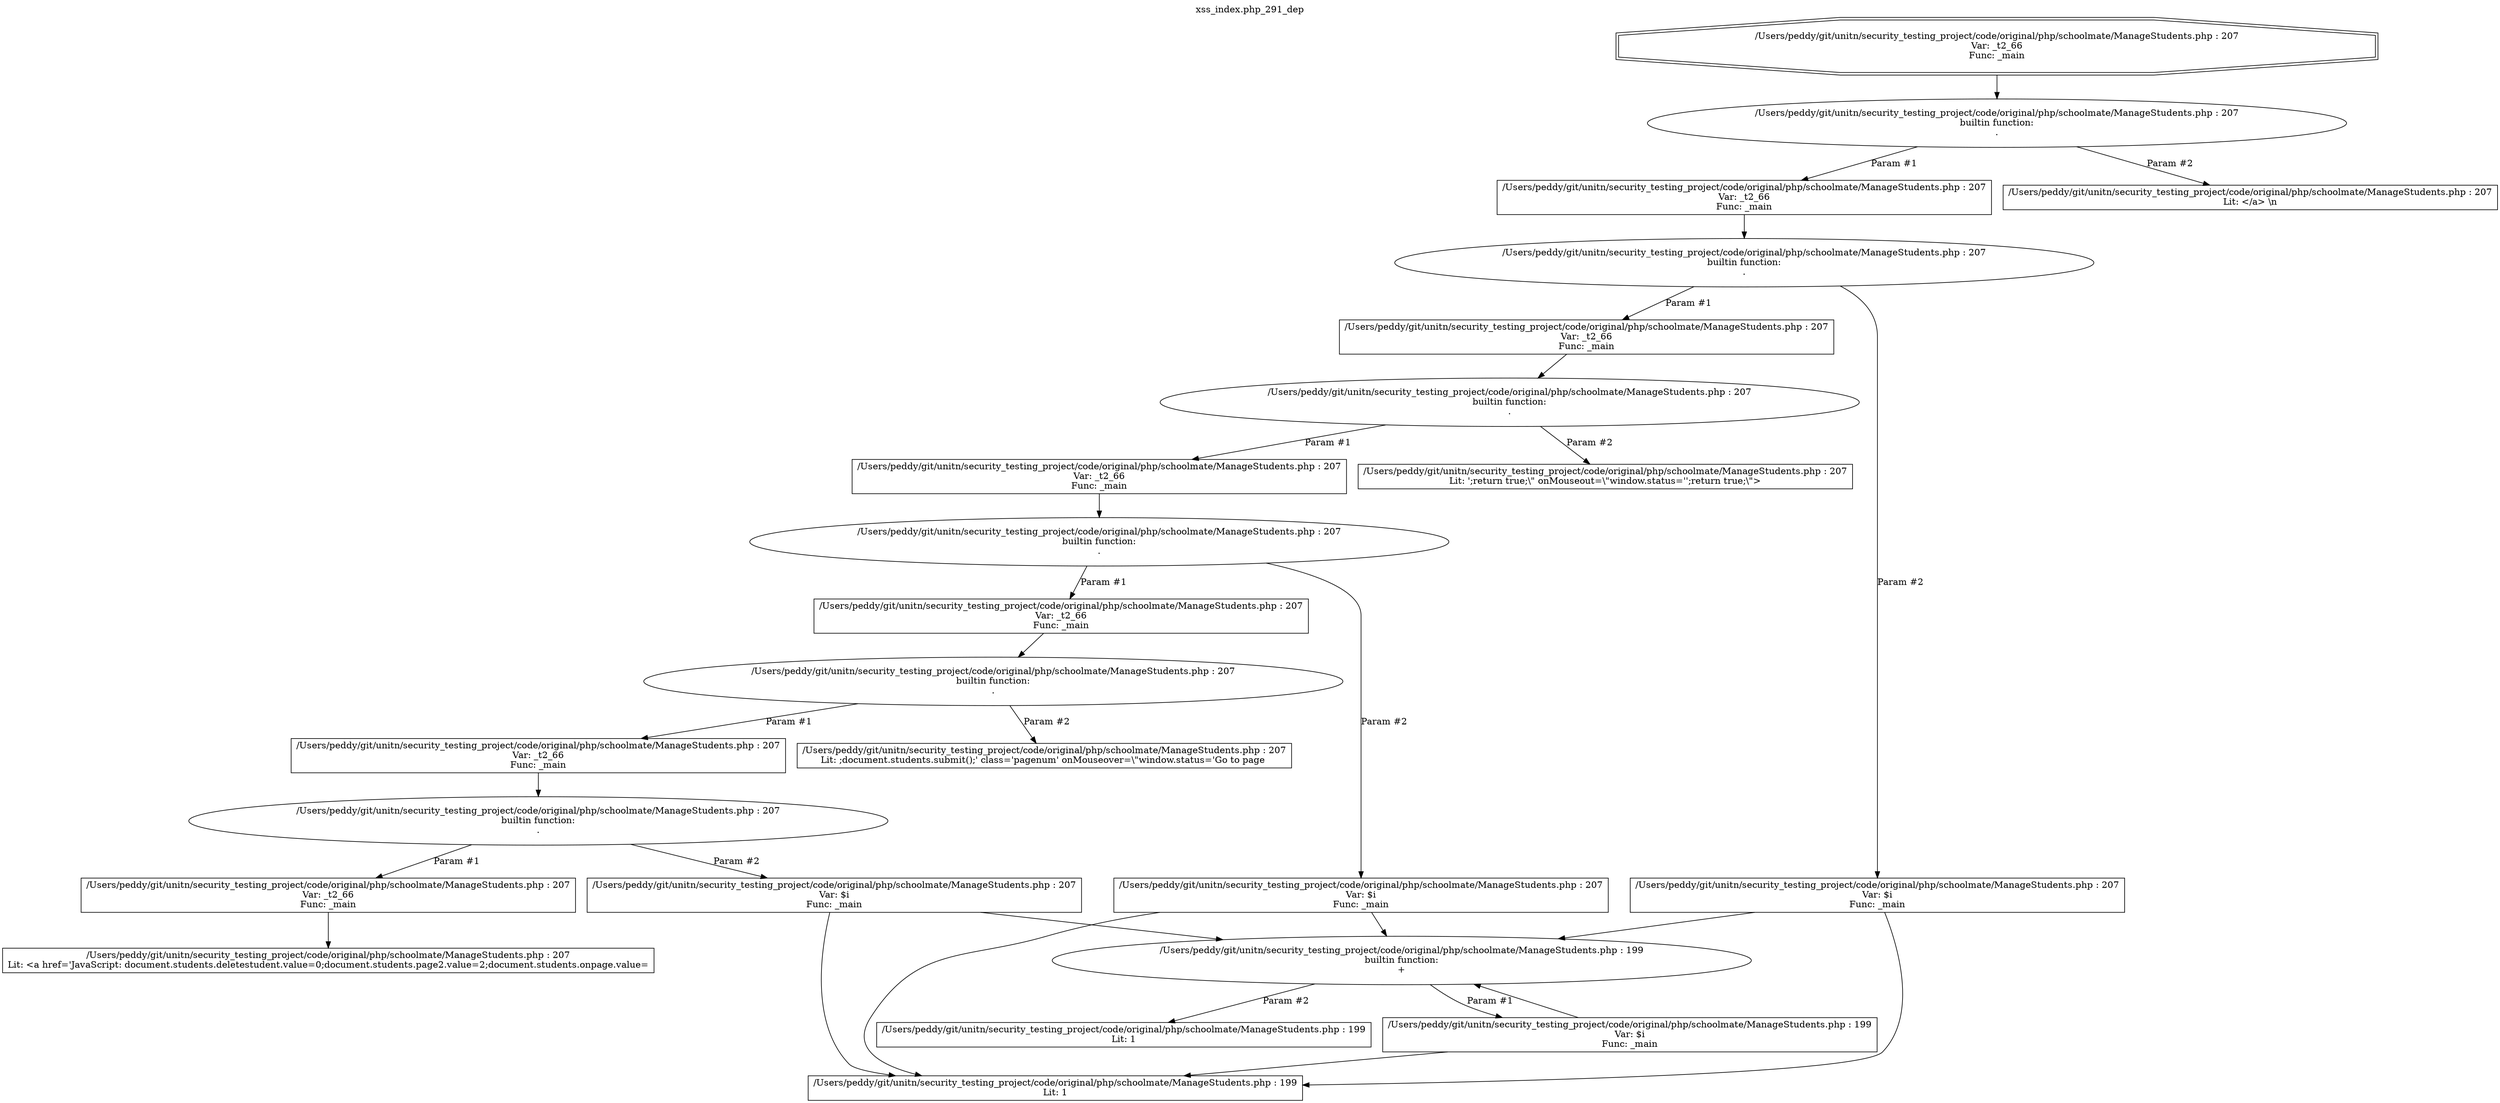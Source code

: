 digraph cfg {
  label="xss_index.php_291_dep";
  labelloc=t;
  n1 [shape=doubleoctagon, label="/Users/peddy/git/unitn/security_testing_project/code/original/php/schoolmate/ManageStudents.php : 207\nVar: _t2_66\nFunc: _main\n"];
  n2 [shape=ellipse, label="/Users/peddy/git/unitn/security_testing_project/code/original/php/schoolmate/ManageStudents.php : 207\nbuiltin function:\n.\n"];
  n3 [shape=box, label="/Users/peddy/git/unitn/security_testing_project/code/original/php/schoolmate/ManageStudents.php : 207\nVar: _t2_66\nFunc: _main\n"];
  n4 [shape=ellipse, label="/Users/peddy/git/unitn/security_testing_project/code/original/php/schoolmate/ManageStudents.php : 207\nbuiltin function:\n.\n"];
  n5 [shape=box, label="/Users/peddy/git/unitn/security_testing_project/code/original/php/schoolmate/ManageStudents.php : 207\nVar: _t2_66\nFunc: _main\n"];
  n6 [shape=ellipse, label="/Users/peddy/git/unitn/security_testing_project/code/original/php/schoolmate/ManageStudents.php : 207\nbuiltin function:\n.\n"];
  n7 [shape=box, label="/Users/peddy/git/unitn/security_testing_project/code/original/php/schoolmate/ManageStudents.php : 207\nVar: _t2_66\nFunc: _main\n"];
  n8 [shape=ellipse, label="/Users/peddy/git/unitn/security_testing_project/code/original/php/schoolmate/ManageStudents.php : 207\nbuiltin function:\n.\n"];
  n9 [shape=box, label="/Users/peddy/git/unitn/security_testing_project/code/original/php/schoolmate/ManageStudents.php : 207\nVar: _t2_66\nFunc: _main\n"];
  n10 [shape=ellipse, label="/Users/peddy/git/unitn/security_testing_project/code/original/php/schoolmate/ManageStudents.php : 207\nbuiltin function:\n.\n"];
  n11 [shape=box, label="/Users/peddy/git/unitn/security_testing_project/code/original/php/schoolmate/ManageStudents.php : 207\nVar: _t2_66\nFunc: _main\n"];
  n12 [shape=ellipse, label="/Users/peddy/git/unitn/security_testing_project/code/original/php/schoolmate/ManageStudents.php : 207\nbuiltin function:\n.\n"];
  n13 [shape=box, label="/Users/peddy/git/unitn/security_testing_project/code/original/php/schoolmate/ManageStudents.php : 207\nVar: _t2_66\nFunc: _main\n"];
  n14 [shape=box, label="/Users/peddy/git/unitn/security_testing_project/code/original/php/schoolmate/ManageStudents.php : 207\nLit: <a href='JavaScript: document.students.deletestudent.value=0;document.students.page2.value=2;document.students.onpage.value=\n"];
  n15 [shape=box, label="/Users/peddy/git/unitn/security_testing_project/code/original/php/schoolmate/ManageStudents.php : 207\nVar: $i\nFunc: _main\n"];
  n16 [shape=ellipse, label="/Users/peddy/git/unitn/security_testing_project/code/original/php/schoolmate/ManageStudents.php : 199\nbuiltin function:\n+\n"];
  n17 [shape=box, label="/Users/peddy/git/unitn/security_testing_project/code/original/php/schoolmate/ManageStudents.php : 199\nVar: $i\nFunc: _main\n"];
  n18 [shape=box, label="/Users/peddy/git/unitn/security_testing_project/code/original/php/schoolmate/ManageStudents.php : 199\nLit: 1\n"];
  n19 [shape=box, label="/Users/peddy/git/unitn/security_testing_project/code/original/php/schoolmate/ManageStudents.php : 199\nLit: 1\n"];
  n20 [shape=box, label="/Users/peddy/git/unitn/security_testing_project/code/original/php/schoolmate/ManageStudents.php : 207\nLit: ;document.students.submit();' class='pagenum' onMouseover=\\\"window.status='Go to page \n"];
  n21 [shape=box, label="/Users/peddy/git/unitn/security_testing_project/code/original/php/schoolmate/ManageStudents.php : 207\nVar: $i\nFunc: _main\n"];
  n22 [shape=box, label="/Users/peddy/git/unitn/security_testing_project/code/original/php/schoolmate/ManageStudents.php : 207\nLit: ';return true;\\\" onMouseout=\\\"window.status='';return true;\\\">\n"];
  n23 [shape=box, label="/Users/peddy/git/unitn/security_testing_project/code/original/php/schoolmate/ManageStudents.php : 207\nVar: $i\nFunc: _main\n"];
  n24 [shape=box, label="/Users/peddy/git/unitn/security_testing_project/code/original/php/schoolmate/ManageStudents.php : 207\nLit: </a>&nbsp;\\n\n"];
  n1 -> n2;
  n3 -> n4;
  n5 -> n6;
  n7 -> n8;
  n9 -> n10;
  n11 -> n12;
  n13 -> n14;
  n12 -> n13[label="Param #1"];
  n12 -> n15[label="Param #2"];
  n15 -> n16;
  n15 -> n18;
  n17 -> n16;
  n17 -> n18;
  n16 -> n17[label="Param #1"];
  n16 -> n19[label="Param #2"];
  n10 -> n11[label="Param #1"];
  n10 -> n20[label="Param #2"];
  n8 -> n9[label="Param #1"];
  n8 -> n21[label="Param #2"];
  n21 -> n16;
  n21 -> n18;
  n6 -> n7[label="Param #1"];
  n6 -> n22[label="Param #2"];
  n4 -> n5[label="Param #1"];
  n4 -> n23[label="Param #2"];
  n23 -> n16;
  n23 -> n18;
  n2 -> n3[label="Param #1"];
  n2 -> n24[label="Param #2"];
}
